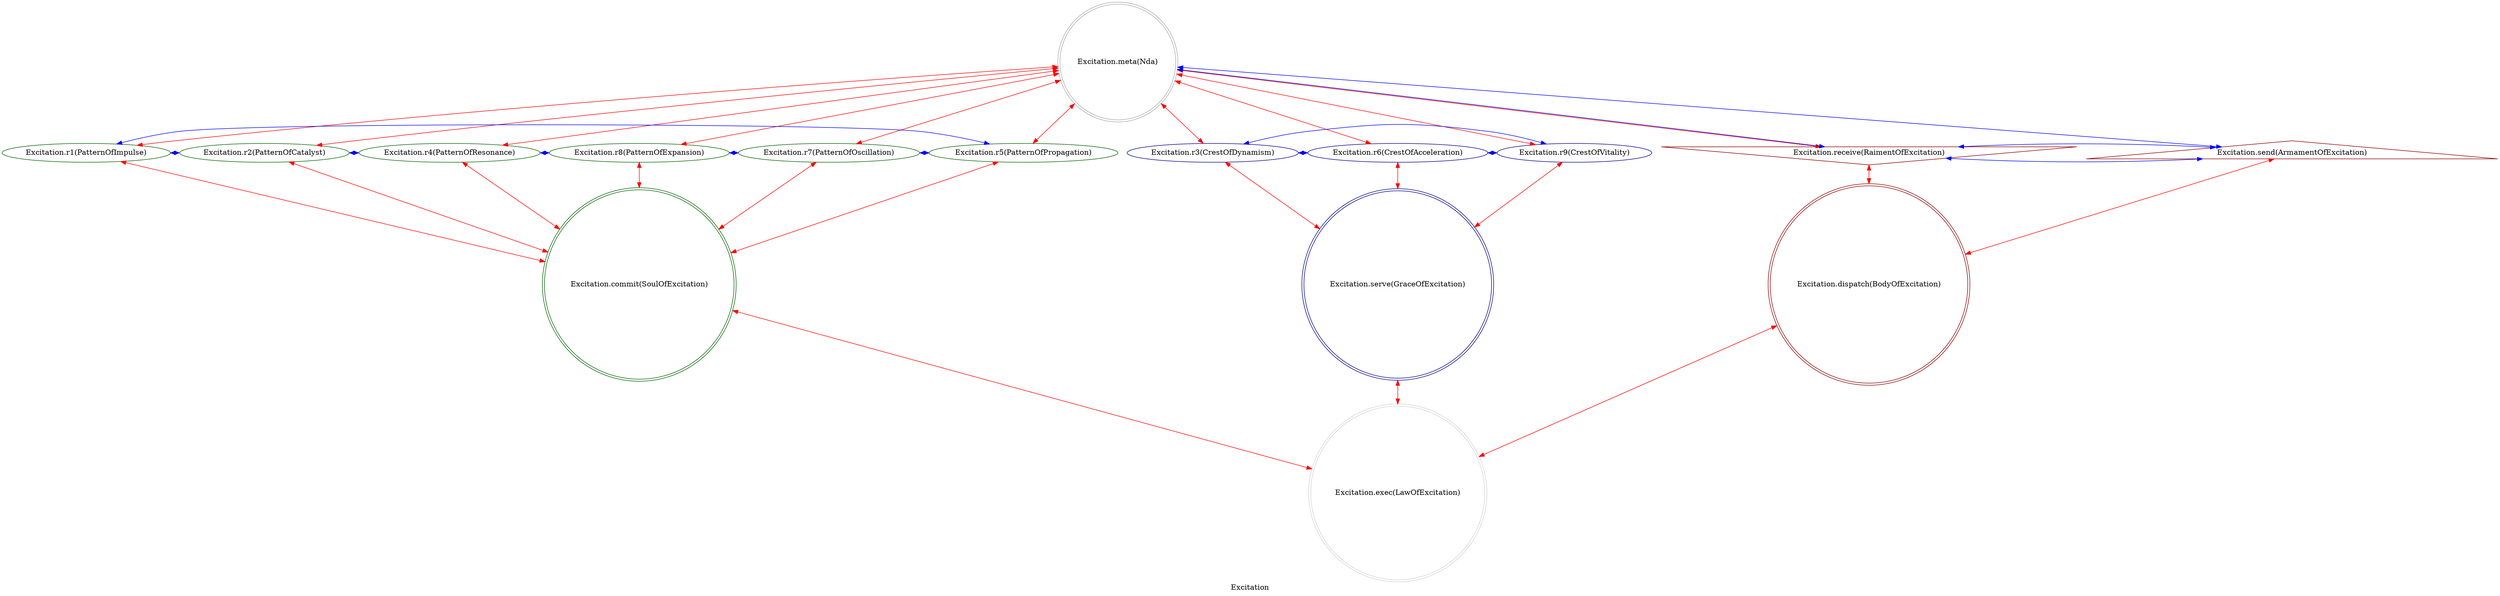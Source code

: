 strict digraph ExcitationFactor {
    label = "Excitation";
    comment = "The divine principle of pattern, dynamism, and cosmic activation—governed by Nda, the Goddess who creates through vibration and complexity.";
    
    0 -> {1 2 4 8 7 5 3 6 9 a b} [dir = both; color = "red";];
    {a b} -> c [dir = both; color = "red";];
    {1 2 4 8 7 5} -> d [dir = both; color = "red";];
    {3 6 9} -> e [dir = both; color = "red";];
    {c d e} -> f [dir = both; color = "red";];
    
    a -> b -> a [dir = both; color = "blue";];
    a -> 0 -> b [dir = both; color = "blue";];
    3 -> 6 -> 9 -> 3 [dir = both; color = "blue";];
    1 -> 2 -> 4 -> 8 -> 7 -> 5 -> 1 [dir = both; color = "blue";];
    
    subgraph {
        rank = same;
        0;
    }
    subgraph {
        rank = same;
        3;
        6;
        9;
        1;
        2;
        4;
        8;
        7;
        5;
        a;
        b;
    }
    subgraph {
        rank = same;
        c;
        d;
        e;
    }
    subgraph {
        rank = same;
        f;
    }
    
    a [label = "Excitation.receive(RaimentOfExcitation)";comment = "Potential: Garment of activation—the divine attire that prepares potential for dynamic patterning and creative expression.";shape = invtriangle;color = darkred;];
    0 [label = "Excitation.meta(Nda)";comment = "Abstract: The Goddess of Pattern—divine consciousness that governs all complexity, vibration, and creative expression in creation.";shape = doublecircle;color = darkgray;];
    b [label = "Excitation.send(ArmamentOfExcitation)";comment = "Manifest: Weapon of change—the divine tools that break stagnation and initiate transformative processes across reality.";shape = triangle;color = darkred;];
    
    1 [label = "Excitation.r1(PatternOfImpulse)";comment = "Initiation: Creative spark—the divine impulse that begins new patterns and sets complex processes in motion.";color = darkgreen;];
    2 [label = "Excitation.r2(PatternOfCatalyst)";comment = "Response: Transformative agent—the divine element that accelerates change without being consumed in the process.";color = darkgreen;];
    4 [label = "Excitation.r4(PatternOfResonance)";comment = "Integration: Harmonic vibration—the divine quality that allows patterns to amplify and synchronize across systems.";color = darkgreen;];
    8 [label = "Excitation.r8(PatternOfExpansion)";comment = "Reflection: Growth waveform—the divine pattern that governs the outward movement and increasing complexity of systems.";color = darkgreen;];
    7 [label = "Excitation.r7(PatternOfOscillation)";comment = "Consolidation: Rhythmic alternation—the divine back-and-forth that maintains dynamic balance in complex systems.";color = darkgreen;];
    5 [label = "Excitation.r5(PatternOfPropagation)";comment = "Propagation: Wave transmission—the divine mechanism that carries patterns across space and through different media.";color = darkgreen;];
    
    3 [label = "Excitation.r3(CrestOfDynamism)";comment = "Thesis: Peak of activity—the divine achievement of perfect motion, where stillness becomes creative expression.";color = darkblue;];
    6 [label = "Excitation.r6(CrestOfAcceleration)";comment = "Antithesis: Summit of speeding—the divine principle that all rest contains potential motion, all stability contains latent change.";color = darkblue;];
    9 [label = "Excitation.r9(CrestOfVitality)";comment = "Synthesis: Apex of life—the divine manifestation where matter becomes spirit, actual becomes potential.";color = darkblue;];
    
    c [label = "Excitation.dispatch(BodyOfExcitation)";comment = "Why-Who: Divine activation—Nda's dynamic manifestation and the artists who channel her creative power.";shape = doublecircle;color = darkred;];
    d [label = "Excitation.commit(SoulOfExcitation)";comment = "What-How: Sacred expression—the arts, innovations, and inspirations that generate cosmic complexity and beauty.";shape = doublecircle;color = darkgreen;];
    e [label = "Excitation.serve(GraceOfExcitation)";comment = "When-Where: Creative moments—the instants and spaces where dynamism manifests as divine inspiration and novel emergence.";shape = doublecircle;color = darkblue;];
    f [label = "Excitation.exec(LawOfExcitation)";comment = "Which-Closure: Divine activation achieved—the universal law that all existence requires dynamic patterns and creative expression to evolve.";shape = doublecircle;color = lightgray;];
}